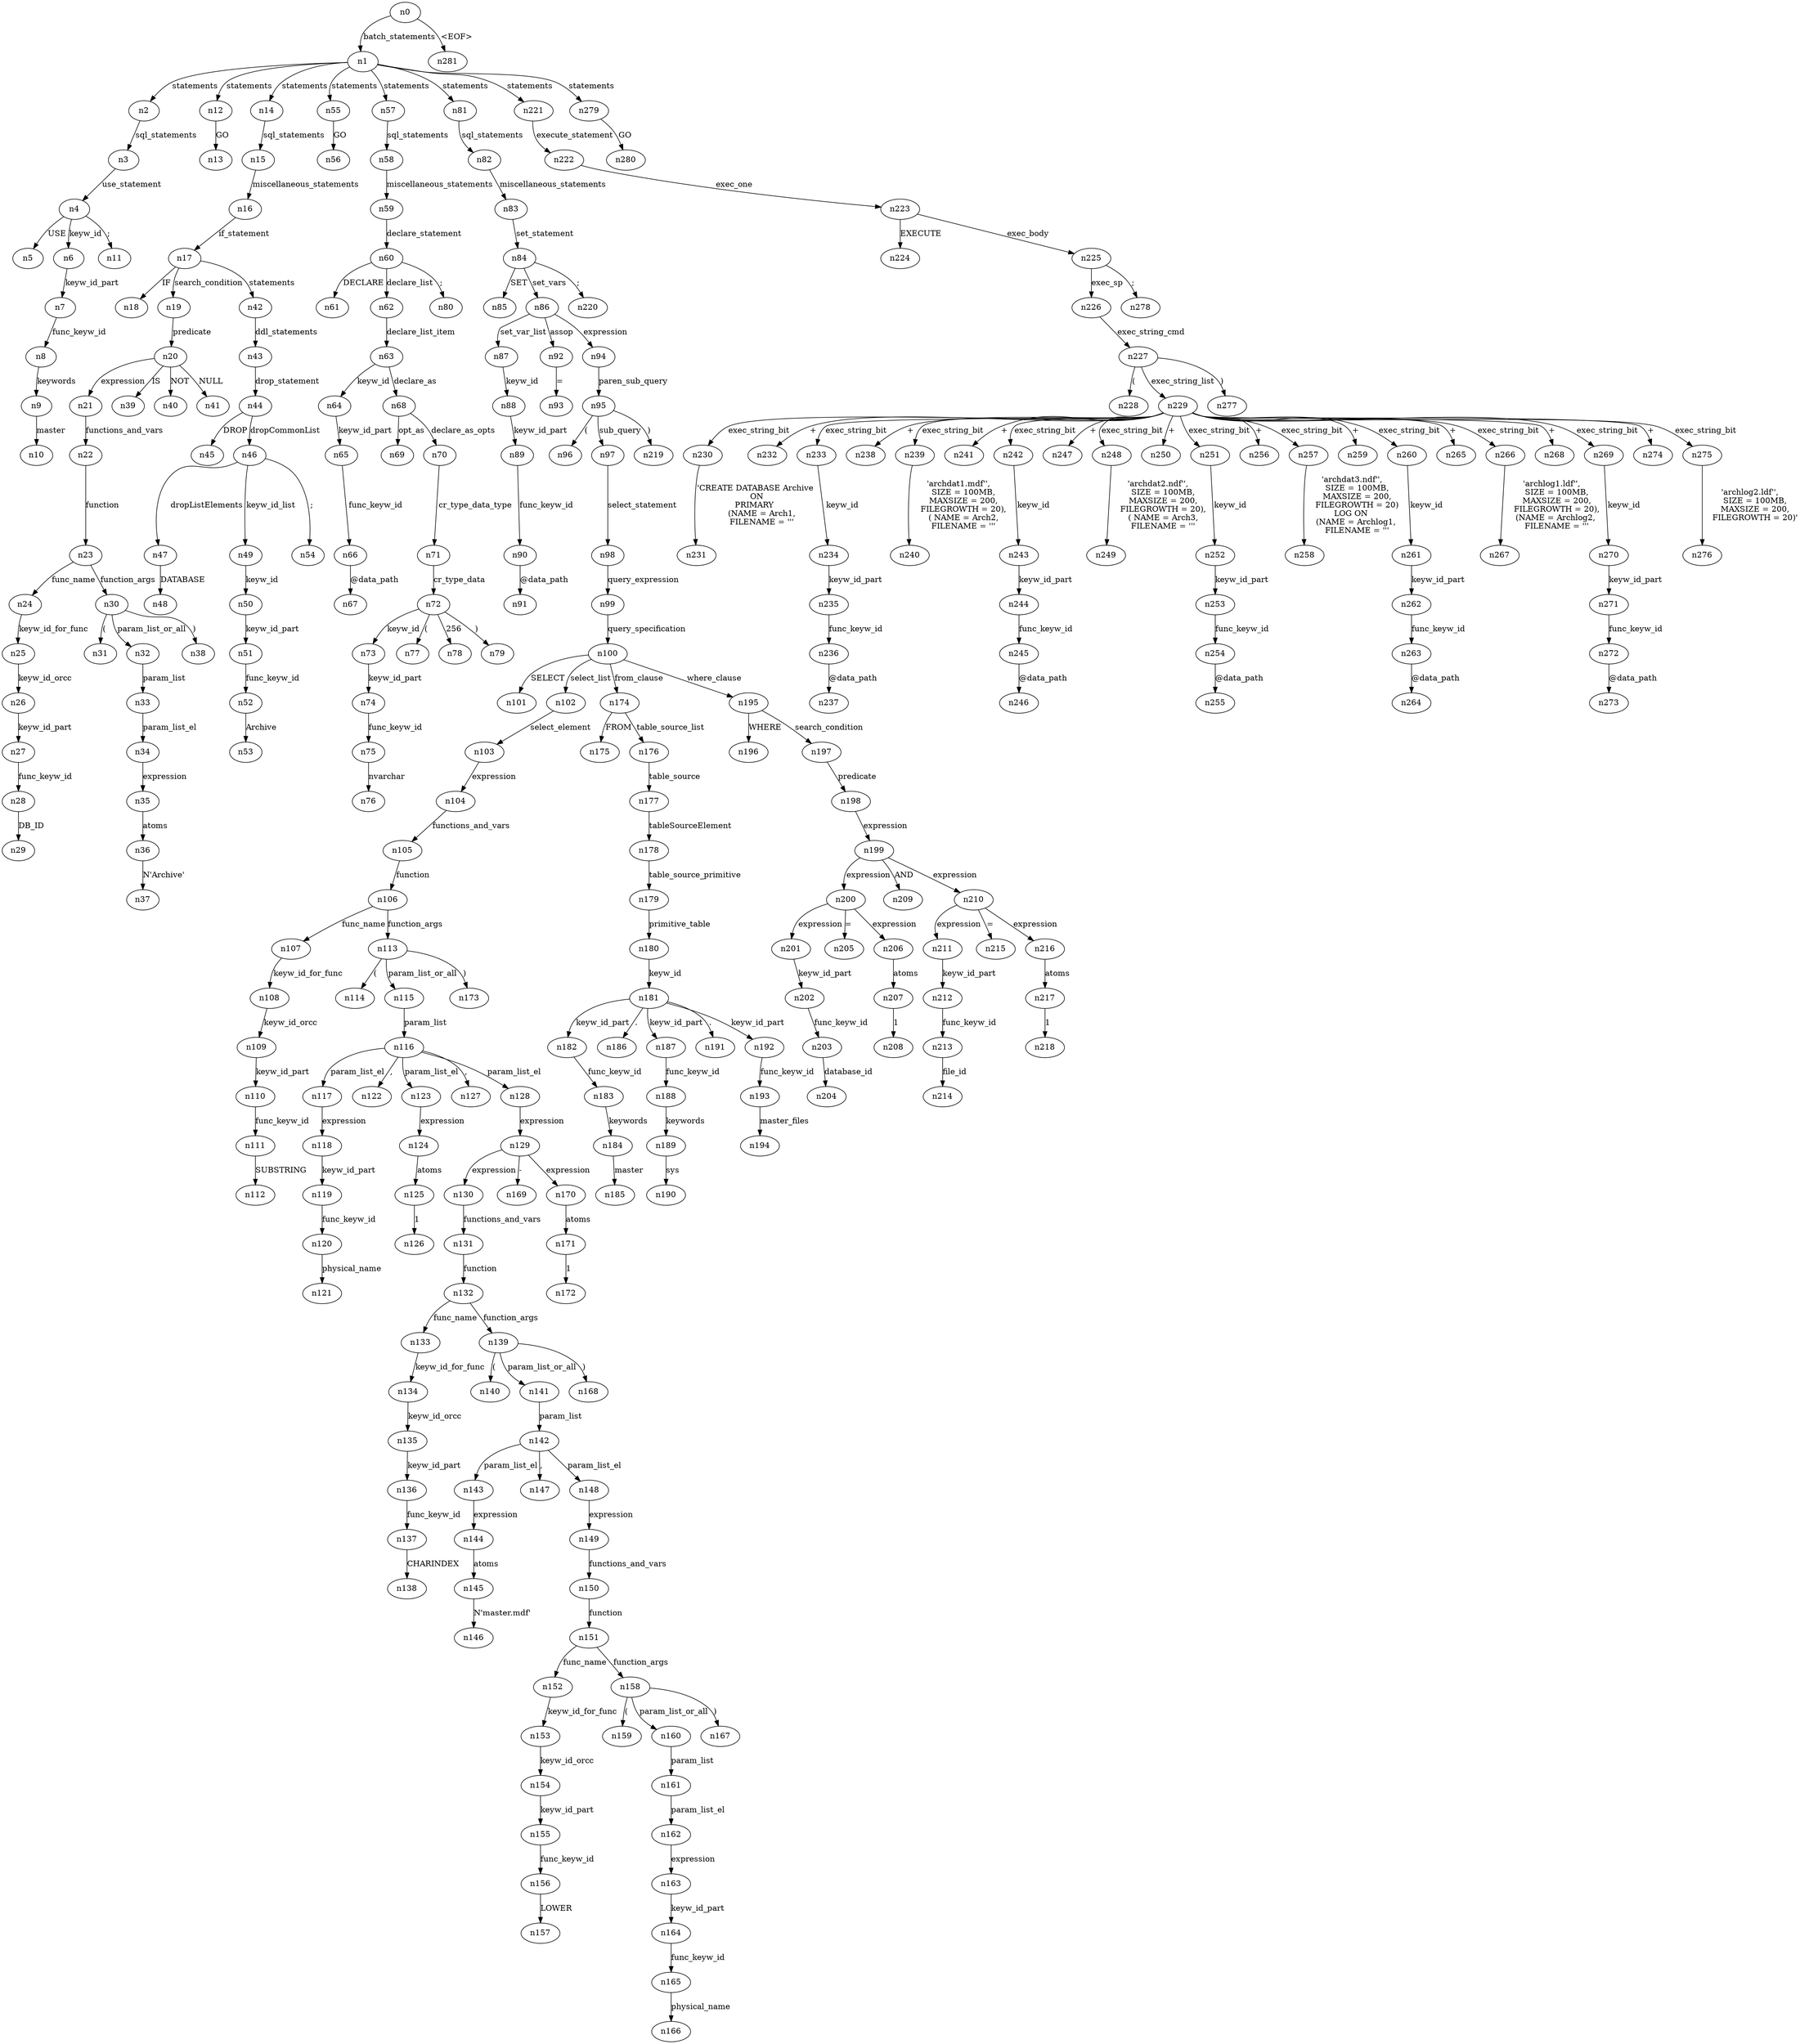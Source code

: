 digraph ParseTree {
  n0 -> n1 [label="batch_statements"];
  n1 -> n2 [label="statements"];
  n2 -> n3 [label="sql_statements"];
  n3 -> n4 [label="use_statement"];
  n4 -> n5 [label="USE"];
  n4 -> n6 [label="keyw_id"];
  n6 -> n7 [label="keyw_id_part"];
  n7 -> n8 [label="func_keyw_id"];
  n8 -> n9 [label="keywords"];
  n9 -> n10 [label="master"];
  n4 -> n11 [label=";"];
  n1 -> n12 [label="statements"];
  n12 -> n13 [label="GO"];
  n1 -> n14 [label="statements"];
  n14 -> n15 [label="sql_statements"];
  n15 -> n16 [label="miscellaneous_statements"];
  n16 -> n17 [label="if_statement"];
  n17 -> n18 [label="IF"];
  n17 -> n19 [label="search_condition"];
  n19 -> n20 [label="predicate"];
  n20 -> n21 [label="expression"];
  n21 -> n22 [label="functions_and_vars"];
  n22 -> n23 [label="function"];
  n23 -> n24 [label="func_name"];
  n24 -> n25 [label="keyw_id_for_func"];
  n25 -> n26 [label="keyw_id_orcc"];
  n26 -> n27 [label="keyw_id_part"];
  n27 -> n28 [label="func_keyw_id"];
  n28 -> n29 [label="DB_ID"];
  n23 -> n30 [label="function_args"];
  n30 -> n31 [label="("];
  n30 -> n32 [label="param_list_or_all"];
  n32 -> n33 [label="param_list"];
  n33 -> n34 [label="param_list_el"];
  n34 -> n35 [label="expression"];
  n35 -> n36 [label="atoms"];
  n36 -> n37 [label="N'Archive'"];
  n30 -> n38 [label=")"];
  n20 -> n39 [label="IS"];
  n20 -> n40 [label="NOT"];
  n20 -> n41 [label="NULL"];
  n17 -> n42 [label="statements"];
  n42 -> n43 [label="ddl_statements"];
  n43 -> n44 [label="drop_statement"];
  n44 -> n45 [label="DROP"];
  n44 -> n46 [label="dropCommonList"];
  n46 -> n47 [label="dropListElements"];
  n47 -> n48 [label="DATABASE"];
  n46 -> n49 [label="keyw_id_list"];
  n49 -> n50 [label="keyw_id"];
  n50 -> n51 [label="keyw_id_part"];
  n51 -> n52 [label="func_keyw_id"];
  n52 -> n53 [label="Archive"];
  n46 -> n54 [label=";"];
  n1 -> n55 [label="statements"];
  n55 -> n56 [label="GO"];
  n1 -> n57 [label="statements"];
  n57 -> n58 [label="sql_statements"];
  n58 -> n59 [label="miscellaneous_statements"];
  n59 -> n60 [label="declare_statement"];
  n60 -> n61 [label="DECLARE"];
  n60 -> n62 [label="declare_list"];
  n62 -> n63 [label="declare_list_item"];
  n63 -> n64 [label="keyw_id"];
  n64 -> n65 [label="keyw_id_part"];
  n65 -> n66 [label="func_keyw_id"];
  n66 -> n67 [label="@data_path"];
  n63 -> n68 [label="declare_as"];
  n68 -> n69 [label="opt_as"];
  n68 -> n70 [label="declare_as_opts"];
  n70 -> n71 [label="cr_type_data_type"];
  n71 -> n72 [label="cr_type_data"];
  n72 -> n73 [label="keyw_id"];
  n73 -> n74 [label="keyw_id_part"];
  n74 -> n75 [label="func_keyw_id"];
  n75 -> n76 [label="nvarchar"];
  n72 -> n77 [label="("];
  n72 -> n78 [label="256"];
  n72 -> n79 [label=")"];
  n60 -> n80 [label=";"];
  n1 -> n81 [label="statements"];
  n81 -> n82 [label="sql_statements"];
  n82 -> n83 [label="miscellaneous_statements"];
  n83 -> n84 [label="set_statement"];
  n84 -> n85 [label="SET"];
  n84 -> n86 [label="set_vars"];
  n86 -> n87 [label="set_var_list"];
  n87 -> n88 [label="keyw_id"];
  n88 -> n89 [label="keyw_id_part"];
  n89 -> n90 [label="func_keyw_id"];
  n90 -> n91 [label="@data_path"];
  n86 -> n92 [label="assop"];
  n92 -> n93 [label="="];
  n86 -> n94 [label="expression"];
  n94 -> n95 [label="paren_sub_query"];
  n95 -> n96 [label="("];
  n95 -> n97 [label="sub_query"];
  n97 -> n98 [label="select_statement"];
  n98 -> n99 [label="query_expression"];
  n99 -> n100 [label="query_specification"];
  n100 -> n101 [label="SELECT"];
  n100 -> n102 [label="select_list"];
  n102 -> n103 [label="select_element"];
  n103 -> n104 [label="expression"];
  n104 -> n105 [label="functions_and_vars"];
  n105 -> n106 [label="function"];
  n106 -> n107 [label="func_name"];
  n107 -> n108 [label="keyw_id_for_func"];
  n108 -> n109 [label="keyw_id_orcc"];
  n109 -> n110 [label="keyw_id_part"];
  n110 -> n111 [label="func_keyw_id"];
  n111 -> n112 [label="SUBSTRING"];
  n106 -> n113 [label="function_args"];
  n113 -> n114 [label="("];
  n113 -> n115 [label="param_list_or_all"];
  n115 -> n116 [label="param_list"];
  n116 -> n117 [label="param_list_el"];
  n117 -> n118 [label="expression"];
  n118 -> n119 [label="keyw_id_part"];
  n119 -> n120 [label="func_keyw_id"];
  n120 -> n121 [label="physical_name"];
  n116 -> n122 [label=","];
  n116 -> n123 [label="param_list_el"];
  n123 -> n124 [label="expression"];
  n124 -> n125 [label="atoms"];
  n125 -> n126 [label="1"];
  n116 -> n127 [label=","];
  n116 -> n128 [label="param_list_el"];
  n128 -> n129 [label="expression"];
  n129 -> n130 [label="expression"];
  n130 -> n131 [label="functions_and_vars"];
  n131 -> n132 [label="function"];
  n132 -> n133 [label="func_name"];
  n133 -> n134 [label="keyw_id_for_func"];
  n134 -> n135 [label="keyw_id_orcc"];
  n135 -> n136 [label="keyw_id_part"];
  n136 -> n137 [label="func_keyw_id"];
  n137 -> n138 [label="CHARINDEX"];
  n132 -> n139 [label="function_args"];
  n139 -> n140 [label="("];
  n139 -> n141 [label="param_list_or_all"];
  n141 -> n142 [label="param_list"];
  n142 -> n143 [label="param_list_el"];
  n143 -> n144 [label="expression"];
  n144 -> n145 [label="atoms"];
  n145 -> n146 [label="N'master.mdf'"];
  n142 -> n147 [label=","];
  n142 -> n148 [label="param_list_el"];
  n148 -> n149 [label="expression"];
  n149 -> n150 [label="functions_and_vars"];
  n150 -> n151 [label="function"];
  n151 -> n152 [label="func_name"];
  n152 -> n153 [label="keyw_id_for_func"];
  n153 -> n154 [label="keyw_id_orcc"];
  n154 -> n155 [label="keyw_id_part"];
  n155 -> n156 [label="func_keyw_id"];
  n156 -> n157 [label="LOWER"];
  n151 -> n158 [label="function_args"];
  n158 -> n159 [label="("];
  n158 -> n160 [label="param_list_or_all"];
  n160 -> n161 [label="param_list"];
  n161 -> n162 [label="param_list_el"];
  n162 -> n163 [label="expression"];
  n163 -> n164 [label="keyw_id_part"];
  n164 -> n165 [label="func_keyw_id"];
  n165 -> n166 [label="physical_name"];
  n158 -> n167 [label=")"];
  n139 -> n168 [label=")"];
  n129 -> n169 [label="-"];
  n129 -> n170 [label="expression"];
  n170 -> n171 [label="atoms"];
  n171 -> n172 [label="1"];
  n113 -> n173 [label=")"];
  n100 -> n174 [label="from_clause"];
  n174 -> n175 [label="FROM"];
  n174 -> n176 [label="table_source_list"];
  n176 -> n177 [label="table_source"];
  n177 -> n178 [label="tableSourceElement"];
  n178 -> n179 [label="table_source_primitive"];
  n179 -> n180 [label="primitive_table"];
  n180 -> n181 [label="keyw_id"];
  n181 -> n182 [label="keyw_id_part"];
  n182 -> n183 [label="func_keyw_id"];
  n183 -> n184 [label="keywords"];
  n184 -> n185 [label="master"];
  n181 -> n186 [label="."];
  n181 -> n187 [label="keyw_id_part"];
  n187 -> n188 [label="func_keyw_id"];
  n188 -> n189 [label="keywords"];
  n189 -> n190 [label="sys"];
  n181 -> n191 [label="."];
  n181 -> n192 [label="keyw_id_part"];
  n192 -> n193 [label="func_keyw_id"];
  n193 -> n194 [label="master_files"];
  n100 -> n195 [label="where_clause"];
  n195 -> n196 [label="WHERE"];
  n195 -> n197 [label="search_condition"];
  n197 -> n198 [label="predicate"];
  n198 -> n199 [label="expression"];
  n199 -> n200 [label="expression"];
  n200 -> n201 [label="expression"];
  n201 -> n202 [label="keyw_id_part"];
  n202 -> n203 [label="func_keyw_id"];
  n203 -> n204 [label="database_id"];
  n200 -> n205 [label="="];
  n200 -> n206 [label="expression"];
  n206 -> n207 [label="atoms"];
  n207 -> n208 [label="1"];
  n199 -> n209 [label="AND"];
  n199 -> n210 [label="expression"];
  n210 -> n211 [label="expression"];
  n211 -> n212 [label="keyw_id_part"];
  n212 -> n213 [label="func_keyw_id"];
  n213 -> n214 [label="file_id"];
  n210 -> n215 [label="="];
  n210 -> n216 [label="expression"];
  n216 -> n217 [label="atoms"];
  n217 -> n218 [label="1"];
  n95 -> n219 [label=")"];
  n84 -> n220 [label=";"];
  n1 -> n221 [label="statements"];
  n221 -> n222 [label="execute_statement"];
  n222 -> n223 [label="exec_one"];
  n223 -> n224 [label="EXECUTE"];
  n223 -> n225 [label="exec_body"];
  n225 -> n226 [label="exec_sp"];
  n226 -> n227 [label="exec_string_cmd"];
  n227 -> n228 [label="("];
  n227 -> n229 [label="exec_string_list"];
  n229 -> n230 [label="exec_string_bit"];
  n230 -> n231 [label="'CREATE DATABASE Archive 
ON
PRIMARY  
    (NAME = Arch1,
    FILENAME = '''"];
  n229 -> n232 [label="+"];
  n229 -> n233 [label="exec_string_bit"];
  n233 -> n234 [label="keyw_id"];
  n234 -> n235 [label="keyw_id_part"];
  n235 -> n236 [label="func_keyw_id"];
  n236 -> n237 [label="@data_path"];
  n229 -> n238 [label="+"];
  n229 -> n239 [label="exec_string_bit"];
  n239 -> n240 [label="'archdat1.mdf'',
    SIZE = 100MB,
    MAXSIZE = 200,
    FILEGROWTH = 20),
    ( NAME = Arch2,
    FILENAME = '''"];
  n229 -> n241 [label="+"];
  n229 -> n242 [label="exec_string_bit"];
  n242 -> n243 [label="keyw_id"];
  n243 -> n244 [label="keyw_id_part"];
  n244 -> n245 [label="func_keyw_id"];
  n245 -> n246 [label="@data_path"];
  n229 -> n247 [label="+"];
  n229 -> n248 [label="exec_string_bit"];
  n248 -> n249 [label="'archdat2.ndf'',
    SIZE = 100MB,
    MAXSIZE = 200,
    FILEGROWTH = 20),
    ( NAME = Arch3,
    FILENAME = '''"];
  n229 -> n250 [label="+"];
  n229 -> n251 [label="exec_string_bit"];
  n251 -> n252 [label="keyw_id"];
  n252 -> n253 [label="keyw_id_part"];
  n253 -> n254 [label="func_keyw_id"];
  n254 -> n255 [label="@data_path"];
  n229 -> n256 [label="+"];
  n229 -> n257 [label="exec_string_bit"];
  n257 -> n258 [label="'archdat3.ndf'',
    SIZE = 100MB,
    MAXSIZE = 200,
    FILEGROWTH = 20)
LOG ON 
   (NAME = Archlog1,
    FILENAME = '''"];
  n229 -> n259 [label="+"];
  n229 -> n260 [label="exec_string_bit"];
  n260 -> n261 [label="keyw_id"];
  n261 -> n262 [label="keyw_id_part"];
  n262 -> n263 [label="func_keyw_id"];
  n263 -> n264 [label="@data_path"];
  n229 -> n265 [label="+"];
  n229 -> n266 [label="exec_string_bit"];
  n266 -> n267 [label="'archlog1.ldf'',
    SIZE = 100MB,
    MAXSIZE = 200,
    FILEGROWTH = 20),
   (NAME = Archlog2,
    FILENAME = '''"];
  n229 -> n268 [label="+"];
  n229 -> n269 [label="exec_string_bit"];
  n269 -> n270 [label="keyw_id"];
  n270 -> n271 [label="keyw_id_part"];
  n271 -> n272 [label="func_keyw_id"];
  n272 -> n273 [label="@data_path"];
  n229 -> n274 [label="+"];
  n229 -> n275 [label="exec_string_bit"];
  n275 -> n276 [label="'archlog2.ldf'',
    SIZE = 100MB,
    MAXSIZE = 200,
    FILEGROWTH = 20)'"];
  n227 -> n277 [label=")"];
  n225 -> n278 [label=";"];
  n1 -> n279 [label="statements"];
  n279 -> n280 [label="GO"];
  n0 -> n281 [label="<EOF>"];
}